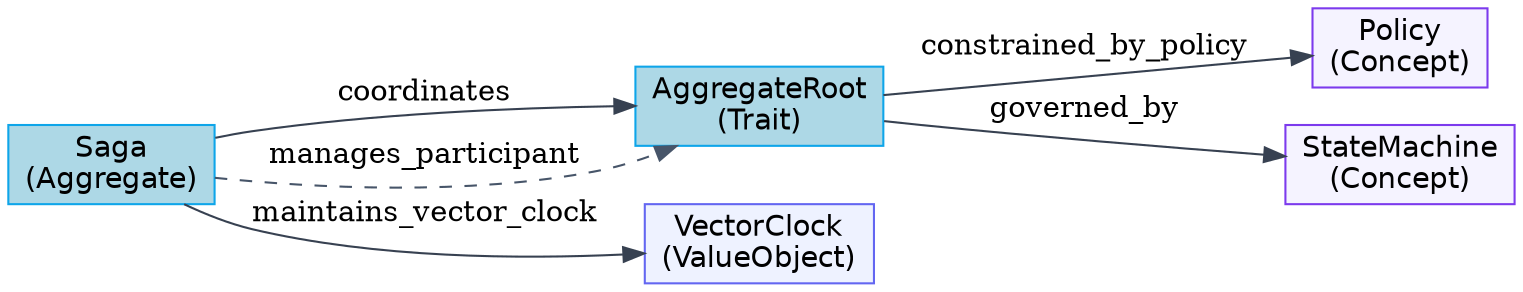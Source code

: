 digraph UL {
  rankdir=LR;
  node [shape=box, style=filled, fontname=Helvetica];

  "AggregateRoot" [label="AggregateRoot
(Trait)", color="#0ea5e9", fillcolor="lightblue"];
  "Policy" [label="Policy
(Concept)", color="#7c3aed", fillcolor="#f5f3ff"];
  "Saga" [label="Saga
(Aggregate)", color="#0ea5e9", fillcolor="lightblue"];
  "StateMachine" [label="StateMachine
(Concept)", color="#7c3aed", fillcolor="#f5f3ff"];

  "VectorClock" [label="VectorClock
(ValueObject)", color="#6366f1", fillcolor="#eef2ff"];
  "AggregateRoot" -> "StateMachine" [label="governed_by", color="#374151", style="solid"];
  "AggregateRoot" -> "Policy" [label="constrained_by_policy", color="#374151", style="solid"];
  "Saga" -> "AggregateRoot" [label="coordinates", color="#374151", style="solid"];
  "Saga" -> "AggregateRoot" [label="manages_participant", color="#475569", style="dashed"];
  "Saga" -> "VectorClock" [label="maintains_vector_clock", color="#374151", style="solid"];
}
